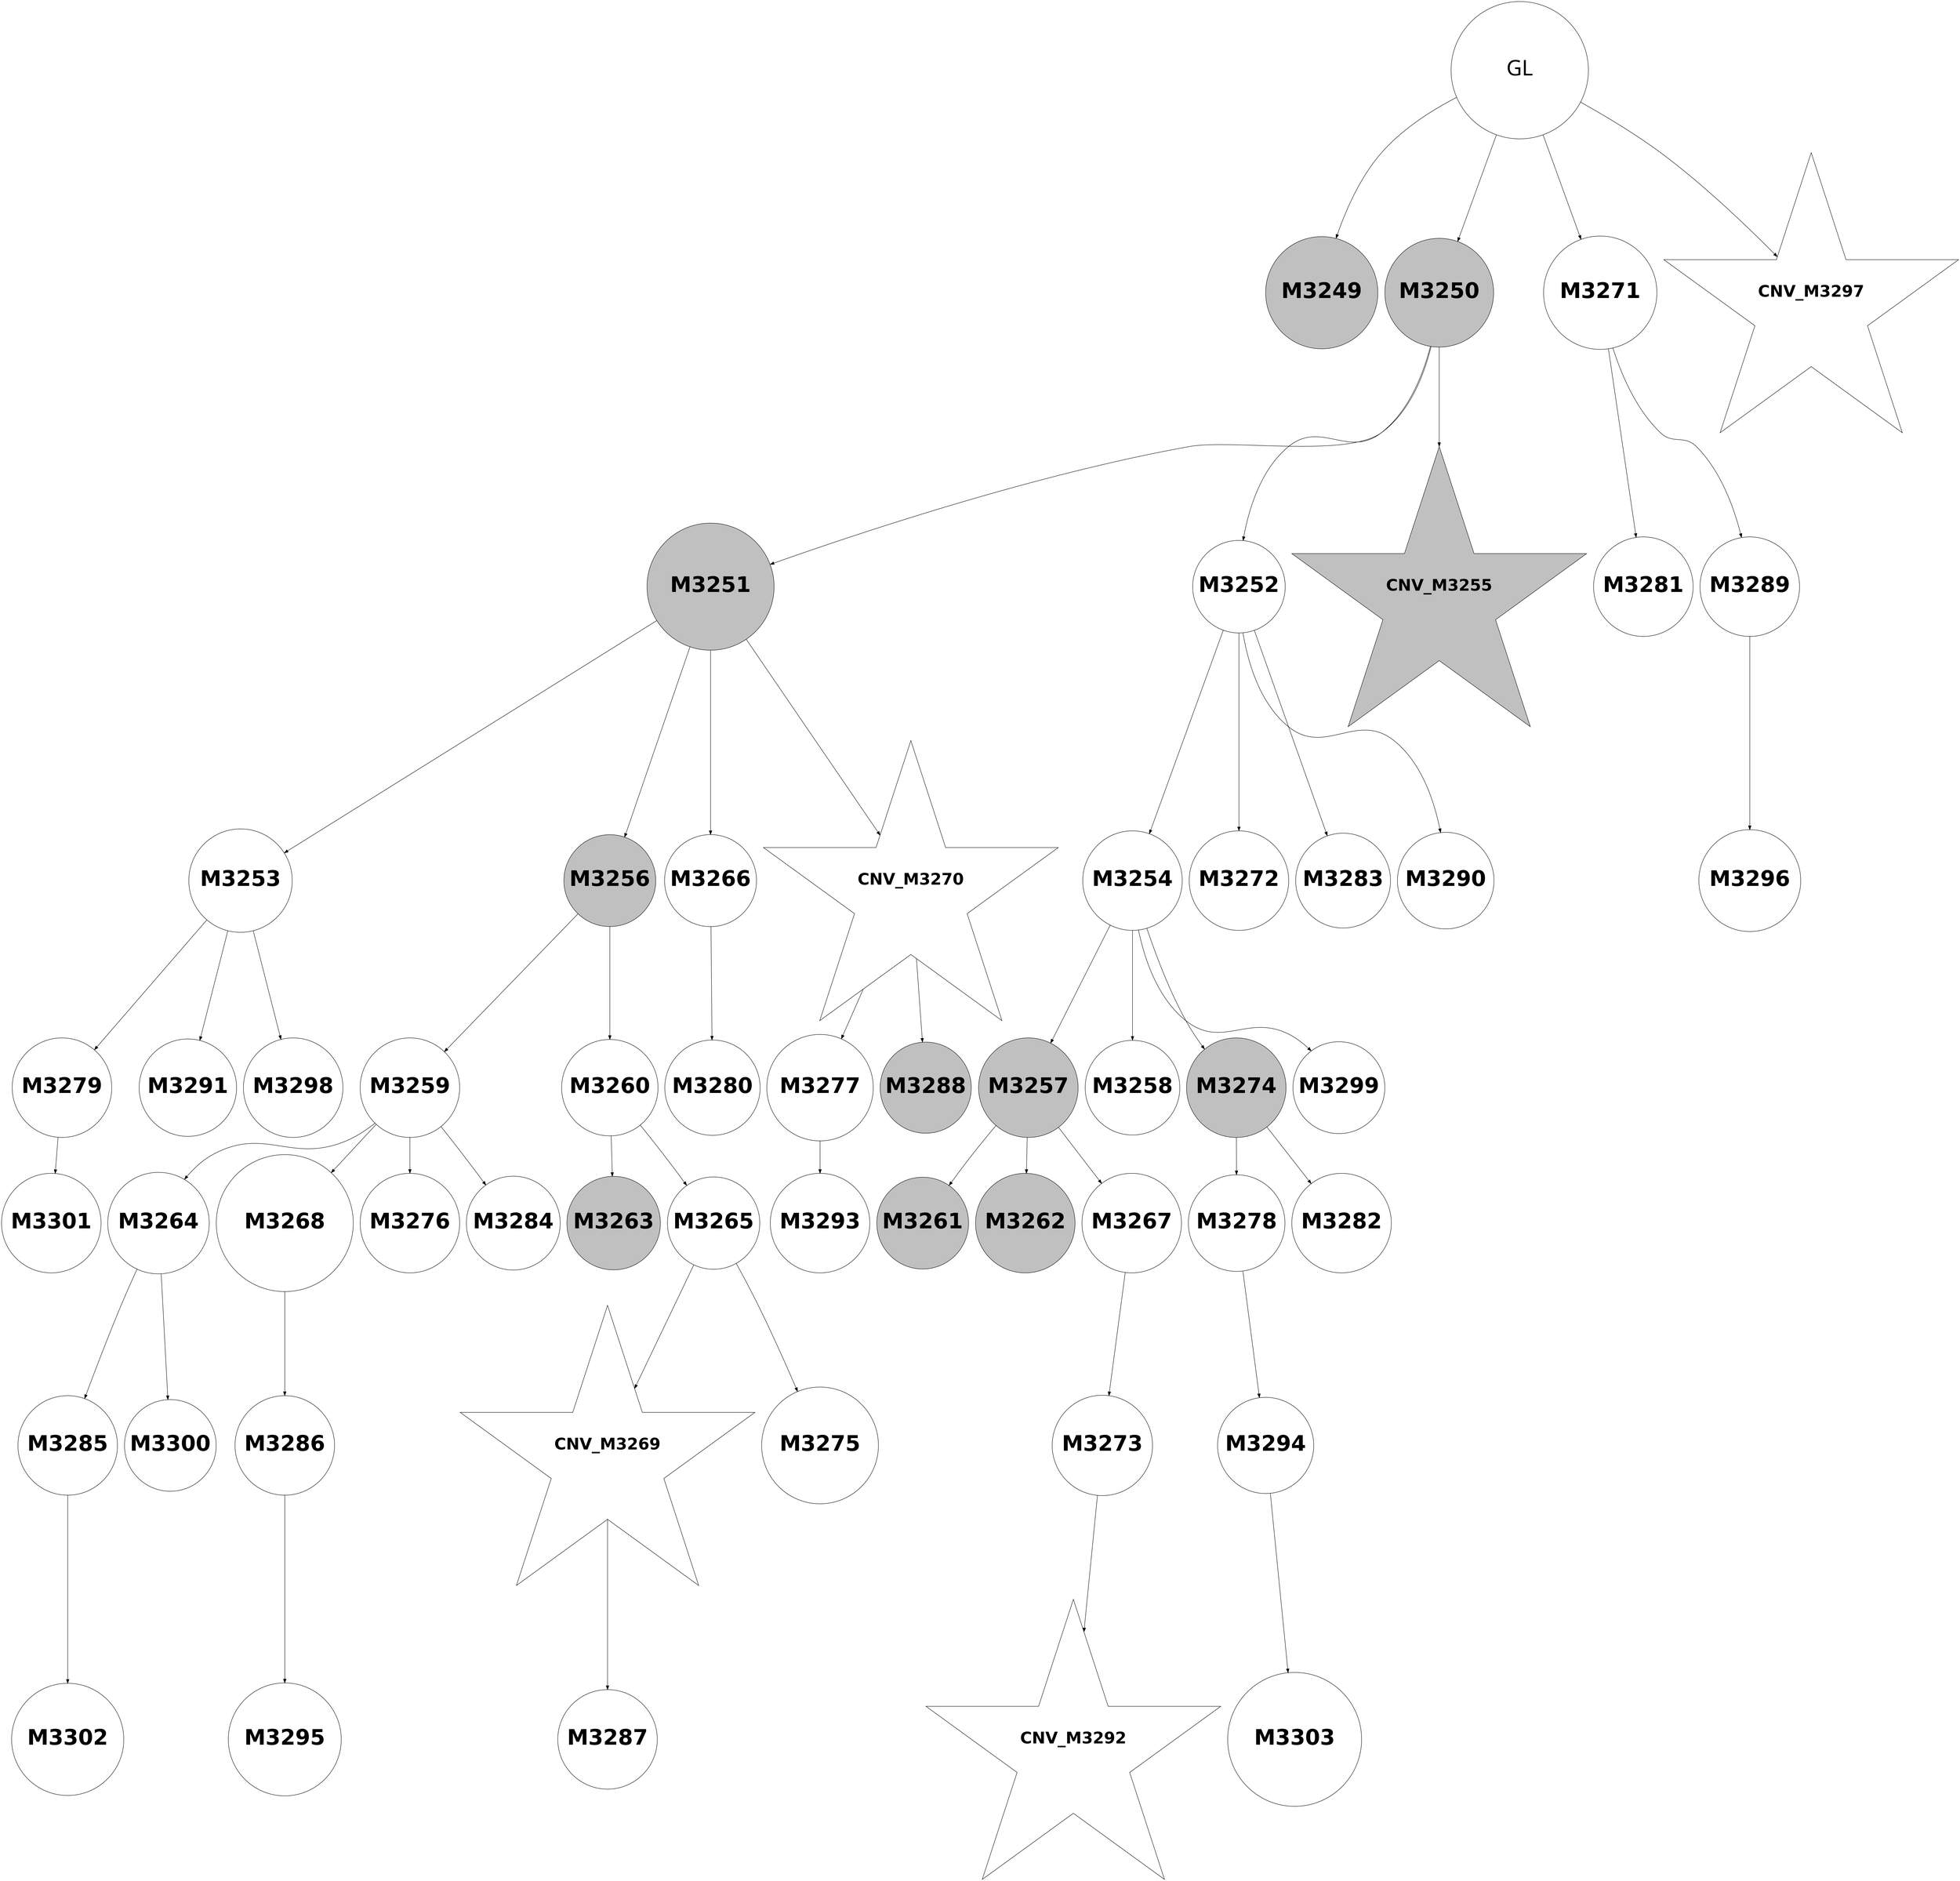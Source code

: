 digraph G { 
3264 -> 3265;
3264 -> 3266;
3264 -> 3287;
3264 -> 3313;
3266 -> 3267;
3266 -> 3268;
3266 -> 3271;
3267 -> 3269;
3267 -> 3272;
3267 -> 3282;
3267 -> 3286;
3268 -> 3270;
3268 -> 3288;
3268 -> 3299;
3268 -> 3306;
3269 -> 3295;
3269 -> 3307;
3269 -> 3314;
3270 -> 3273;
3270 -> 3274;
3270 -> 3290;
3270 -> 3315;
3272 -> 3275;
3272 -> 3276;
3273 -> 3277;
3273 -> 3278;
3273 -> 3283;
3275 -> 3280;
3275 -> 3284;
3275 -> 3292;
3275 -> 3300;
3276 -> 3279;
3276 -> 3281;
3280 -> 3301;
3280 -> 3316;
3281 -> 3285;
3281 -> 3291;
3282 -> 3296;
3283 -> 3289;
3284 -> 3302;
3285 -> 3303;
3286 -> 3293;
3286 -> 3304;
3287 -> 3297;
3287 -> 3305;
3289 -> 3308;
3290 -> 3294;
3290 -> 3298;
3293 -> 3309;
3294 -> 3310;
3295 -> 3317;
3301 -> 3318;
3302 -> 3311;
3305 -> 3312;
3310 -> 3319;
3264 [label="GL" fontname="arial-bold" fontsize=56 width=5 height=5];
3265 [shape=circle style=filled fillcolor=grey fontname="helvetica-bold" fontsize=56 label="M3249" width=4.09 height=2 ];
3266 [shape=circle style=filled fillcolor=grey fontname="helvetica-bold" fontsize=56 label="M3250" width=3.96 height=2 ];
3267 [shape=circle style=filled fillcolor=grey fontname="helvetica-bold" fontsize=56 label="M3251" width=4.62 height=2 ];
3268 [shape=circle style=filled fillcolor=white fontname="helvetica-bold" fontsize=56 label="M3252" width=2.87 height=2 ];
3269 [shape=circle style=filled fillcolor=white fontname="helvetica-bold" fontsize=56 label="M3253" width=3.76 height=2 ];
3270 [shape=circle style=filled fillcolor=white fontname="helvetica-bold" fontsize=56 label="M3254" width=1.5 height=2 ];
3271 [shape=star style=filled fillcolor=grey fontname="helvetica-bold" fontsize=42 label="CNV_M3255"];
3272 [shape=circle style=filled fillcolor=grey fontname="helvetica-bold" fontsize=56 label="M3256" width=3.07 height=2 ];
3273 [shape=circle style=filled fillcolor=grey fontname="helvetica-bold" fontsize=56 label="M3257" width=0.09 height=2 ];
3274 [shape=circle style=filled fillcolor=white fontname="helvetica-bold" fontsize=56 label="M3258" width=3.44 height=2 ];
3275 [shape=circle style=filled fillcolor=white fontname="helvetica-bold" fontsize=56 label="M3259" width=1.6 height=2 ];
3276 [shape=circle style=filled fillcolor=white fontname="helvetica-bold" fontsize=56 label="M3260" width=2.25 height=2 ];
3277 [shape=circle style=filled fillcolor=grey fontname="helvetica-bold" fontsize=56 label="M3261" width=3.08 height=2 ];
3278 [shape=circle style=filled fillcolor=grey fontname="helvetica-bold" fontsize=56 label="M3262" width=0.89 height=2 ];
3279 [shape=circle style=filled fillcolor=grey fontname="helvetica-bold" fontsize=56 label="M3263" width=3.4 height=2 ];
3280 [shape=circle style=filled fillcolor=white fontname="helvetica-bold" fontsize=56 label="M3264" width=3.69 height=2 ];
3281 [shape=circle style=filled fillcolor=white fontname="helvetica-bold" fontsize=56 label="M3265" width=3.36 height=2 ];
3282 [shape=circle style=filled fillcolor=white fontname="helvetica-bold" fontsize=56 label="M3266" width=3.35 height=2 ];
3283 [shape=circle style=filled fillcolor=white fontname="helvetica-bold" fontsize=56 label="M3267" width=1.94 height=2 ];
3284 [shape=circle style=filled fillcolor=white fontname="helvetica-bold" fontsize=56 label="M3268" width=4.98 height=2 ];
3285 [shape=star style=filled fillcolor=white fontname="helvetica-bold" fontsize=42 label="CNV_M3269"];
3286 [shape=star style=filled fillcolor=white fontname="helvetica-bold" fontsize=42 label="CNV_M3270"];
3287 [shape=circle style=filled fillcolor=white fontname="helvetica-bold" fontsize=56 label="M3271" width=4.12 height=2 ];
3288 [shape=circle style=filled fillcolor=white fontname="helvetica-bold" fontsize=56 label="M3272" width=1.07 height=2 ];
3289 [shape=circle style=filled fillcolor=white fontname="helvetica-bold" fontsize=56 label="M3273" width=3.65 height=2 ];
3290 [shape=circle style=filled fillcolor=grey fontname="helvetica-bold" fontsize=56 label="M3274" width=1.85 height=2 ];
3291 [shape=circle style=filled fillcolor=white fontname="helvetica-bold" fontsize=56 label="M3275" width=4.25 height=2 ];
3292 [shape=circle style=filled fillcolor=white fontname="helvetica-bold" fontsize=56 label="M3276" width=0.3 height=2 ];
3293 [shape=circle style=filled fillcolor=white fontname="helvetica-bold" fontsize=56 label="M3277" width=3.87 height=2 ];
3294 [shape=circle style=filled fillcolor=white fontname="helvetica-bold" fontsize=56 label="M3278" width=2.22 height=2 ];
3295 [shape=circle style=filled fillcolor=white fontname="helvetica-bold" fontsize=56 label="M3279" width=0.83 height=2 ];
3296 [shape=circle style=filled fillcolor=white fontname="helvetica-bold" fontsize=56 label="M3280" width=2.37 height=2 ];
3297 [shape=circle style=filled fillcolor=white fontname="helvetica-bold" fontsize=56 label="M3281" width=0.26 height=2 ];
3298 [shape=circle style=filled fillcolor=white fontname="helvetica-bold" fontsize=56 label="M3282" width=1.87 height=2 ];
3299 [shape=circle style=filled fillcolor=white fontname="helvetica-bold" fontsize=56 label="M3283" width=2.43 height=2 ];
3300 [shape=circle style=filled fillcolor=white fontname="helvetica-bold" fontsize=56 label="M3284" width=2.62 height=2 ];
3301 [shape=circle style=filled fillcolor=white fontname="helvetica-bold" fontsize=56 label="M3285" width=1.47 height=2 ];
3302 [shape=circle style=filled fillcolor=white fontname="helvetica-bold" fontsize=56 label="M3286" width=0.14 height=2 ];
3303 [shape=circle style=filled fillcolor=white fontname="helvetica-bold" fontsize=56 label="M3287" width=1.29 height=2 ];
3304 [shape=circle style=filled fillcolor=grey fontname="helvetica-bold" fontsize=56 label="M3288" width=3.26 height=2 ];
3305 [shape=circle style=filled fillcolor=white fontname="helvetica-bold" fontsize=56 label="M3289" width=1.58 height=2 ];
3306 [shape=circle style=filled fillcolor=white fontname="helvetica-bold" fontsize=56 label="M3290" width=3.52 height=2 ];
3307 [shape=circle style=filled fillcolor=white fontname="helvetica-bold" fontsize=56 label="M3291" width=2.16 height=2 ];
3308 [shape=star style=filled fillcolor=white fontname="helvetica-bold" fontsize=42 label="CNV_M3292"];
3309 [shape=circle style=filled fillcolor=white fontname="helvetica-bold" fontsize=56 label="M3293" width=0.16 height=2 ];
3310 [shape=circle style=filled fillcolor=white fontname="helvetica-bold" fontsize=56 label="M3294" width=3.5 height=2 ];
3311 [shape=circle style=filled fillcolor=white fontname="helvetica-bold" fontsize=56 label="M3295" width=4.11 height=2 ];
3312 [shape=circle style=filled fillcolor=white fontname="helvetica-bold" fontsize=56 label="M3296" width=3.71 height=2 ];
3313 [shape=star style=filled fillcolor=white fontname="helvetica-bold" fontsize=42 label="CNV_M3297"];
3314 [shape=circle style=filled fillcolor=white fontname="helvetica-bold" fontsize=56 label="M3298" width=1.37 height=2 ];
3315 [shape=circle style=filled fillcolor=white fontname="helvetica-bold" fontsize=56 label="M3299" width=3.07 height=2 ];
3316 [shape=circle style=filled fillcolor=white fontname="helvetica-bold" fontsize=56 label="M3300" width=3.04 height=2 ];
3317 [shape=circle style=filled fillcolor=white fontname="helvetica-bold" fontsize=56 label="M3301" width=0.59 height=2 ];
3318 [shape=circle style=filled fillcolor=white fontname="helvetica-bold" fontsize=56 label="M3302" width=4.08 height=2 ];
3319 [shape=circle style=filled fillcolor=white fontname="helvetica-bold" fontsize=56 label="M3303" width=4.88 height=2 ];
}